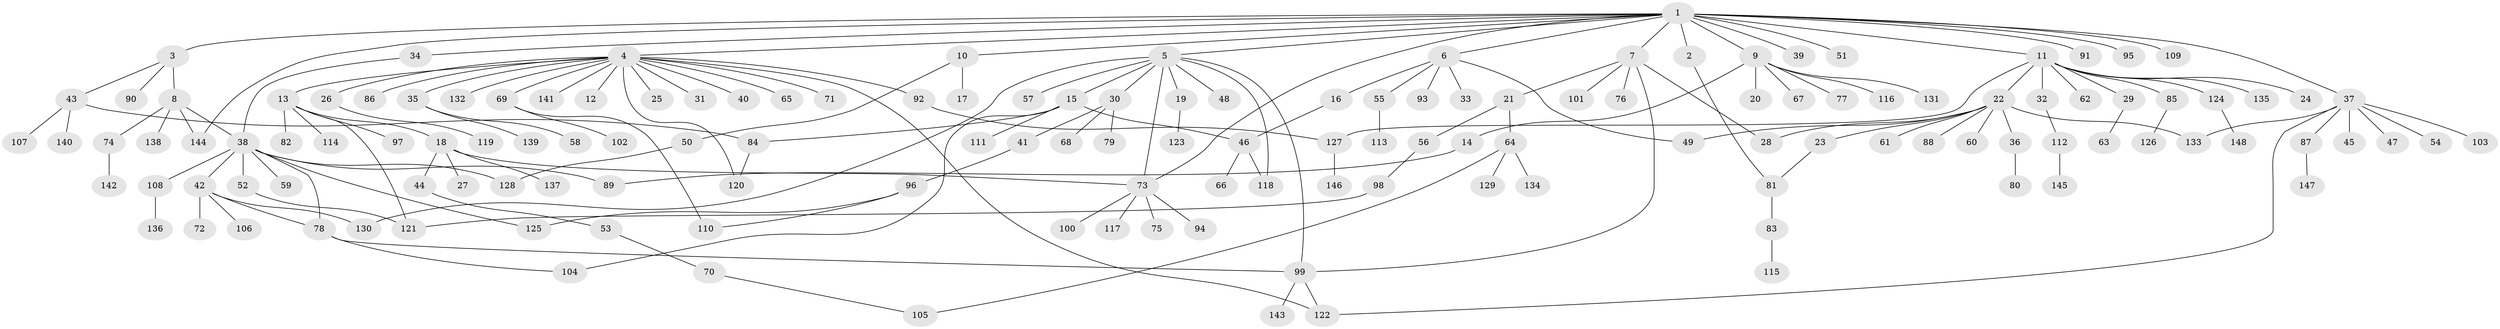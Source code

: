 // coarse degree distribution, {21: 0.01694915254237288, 2: 0.1864406779661017, 14: 0.01694915254237288, 15: 0.01694915254237288, 11: 0.01694915254237288, 4: 0.03389830508474576, 6: 0.01694915254237288, 3: 0.0847457627118644, 1: 0.559322033898305, 5: 0.03389830508474576, 7: 0.01694915254237288}
// Generated by graph-tools (version 1.1) at 2025/18/03/04/25 18:18:22]
// undirected, 148 vertices, 174 edges
graph export_dot {
graph [start="1"]
  node [color=gray90,style=filled];
  1;
  2;
  3;
  4;
  5;
  6;
  7;
  8;
  9;
  10;
  11;
  12;
  13;
  14;
  15;
  16;
  17;
  18;
  19;
  20;
  21;
  22;
  23;
  24;
  25;
  26;
  27;
  28;
  29;
  30;
  31;
  32;
  33;
  34;
  35;
  36;
  37;
  38;
  39;
  40;
  41;
  42;
  43;
  44;
  45;
  46;
  47;
  48;
  49;
  50;
  51;
  52;
  53;
  54;
  55;
  56;
  57;
  58;
  59;
  60;
  61;
  62;
  63;
  64;
  65;
  66;
  67;
  68;
  69;
  70;
  71;
  72;
  73;
  74;
  75;
  76;
  77;
  78;
  79;
  80;
  81;
  82;
  83;
  84;
  85;
  86;
  87;
  88;
  89;
  90;
  91;
  92;
  93;
  94;
  95;
  96;
  97;
  98;
  99;
  100;
  101;
  102;
  103;
  104;
  105;
  106;
  107;
  108;
  109;
  110;
  111;
  112;
  113;
  114;
  115;
  116;
  117;
  118;
  119;
  120;
  121;
  122;
  123;
  124;
  125;
  126;
  127;
  128;
  129;
  130;
  131;
  132;
  133;
  134;
  135;
  136;
  137;
  138;
  139;
  140;
  141;
  142;
  143;
  144;
  145;
  146;
  147;
  148;
  1 -- 2;
  1 -- 3;
  1 -- 4;
  1 -- 5;
  1 -- 6;
  1 -- 7;
  1 -- 9;
  1 -- 10;
  1 -- 11;
  1 -- 34;
  1 -- 37;
  1 -- 39;
  1 -- 51;
  1 -- 73;
  1 -- 91;
  1 -- 95;
  1 -- 109;
  1 -- 144;
  2 -- 81;
  3 -- 8;
  3 -- 43;
  3 -- 90;
  4 -- 12;
  4 -- 13;
  4 -- 25;
  4 -- 26;
  4 -- 31;
  4 -- 35;
  4 -- 40;
  4 -- 65;
  4 -- 69;
  4 -- 71;
  4 -- 86;
  4 -- 92;
  4 -- 120;
  4 -- 122;
  4 -- 132;
  4 -- 141;
  5 -- 15;
  5 -- 19;
  5 -- 30;
  5 -- 48;
  5 -- 57;
  5 -- 73;
  5 -- 99;
  5 -- 118;
  5 -- 130;
  6 -- 16;
  6 -- 33;
  6 -- 49;
  6 -- 55;
  6 -- 93;
  7 -- 21;
  7 -- 28;
  7 -- 76;
  7 -- 99;
  7 -- 101;
  8 -- 38;
  8 -- 74;
  8 -- 138;
  8 -- 144;
  9 -- 14;
  9 -- 20;
  9 -- 67;
  9 -- 77;
  9 -- 116;
  9 -- 131;
  10 -- 17;
  10 -- 50;
  11 -- 22;
  11 -- 24;
  11 -- 29;
  11 -- 32;
  11 -- 62;
  11 -- 85;
  11 -- 124;
  11 -- 127;
  11 -- 135;
  13 -- 18;
  13 -- 82;
  13 -- 97;
  13 -- 114;
  13 -- 121;
  14 -- 89;
  15 -- 46;
  15 -- 84;
  15 -- 104;
  15 -- 111;
  16 -- 46;
  18 -- 27;
  18 -- 44;
  18 -- 73;
  18 -- 137;
  19 -- 123;
  21 -- 56;
  21 -- 64;
  22 -- 23;
  22 -- 28;
  22 -- 36;
  22 -- 49;
  22 -- 60;
  22 -- 61;
  22 -- 88;
  22 -- 133;
  23 -- 81;
  26 -- 119;
  29 -- 63;
  30 -- 41;
  30 -- 68;
  30 -- 79;
  32 -- 112;
  34 -- 38;
  35 -- 58;
  35 -- 139;
  36 -- 80;
  37 -- 45;
  37 -- 47;
  37 -- 54;
  37 -- 87;
  37 -- 103;
  37 -- 122;
  37 -- 133;
  38 -- 42;
  38 -- 52;
  38 -- 59;
  38 -- 78;
  38 -- 89;
  38 -- 108;
  38 -- 125;
  38 -- 128;
  41 -- 96;
  42 -- 72;
  42 -- 78;
  42 -- 106;
  42 -- 130;
  43 -- 84;
  43 -- 107;
  43 -- 140;
  44 -- 53;
  46 -- 66;
  46 -- 118;
  50 -- 128;
  52 -- 121;
  53 -- 70;
  55 -- 113;
  56 -- 98;
  64 -- 105;
  64 -- 129;
  64 -- 134;
  69 -- 102;
  69 -- 110;
  70 -- 105;
  73 -- 75;
  73 -- 94;
  73 -- 100;
  73 -- 117;
  74 -- 142;
  78 -- 99;
  78 -- 104;
  81 -- 83;
  83 -- 115;
  84 -- 120;
  85 -- 126;
  87 -- 147;
  92 -- 127;
  96 -- 110;
  96 -- 125;
  98 -- 121;
  99 -- 122;
  99 -- 143;
  108 -- 136;
  112 -- 145;
  124 -- 148;
  127 -- 146;
}
